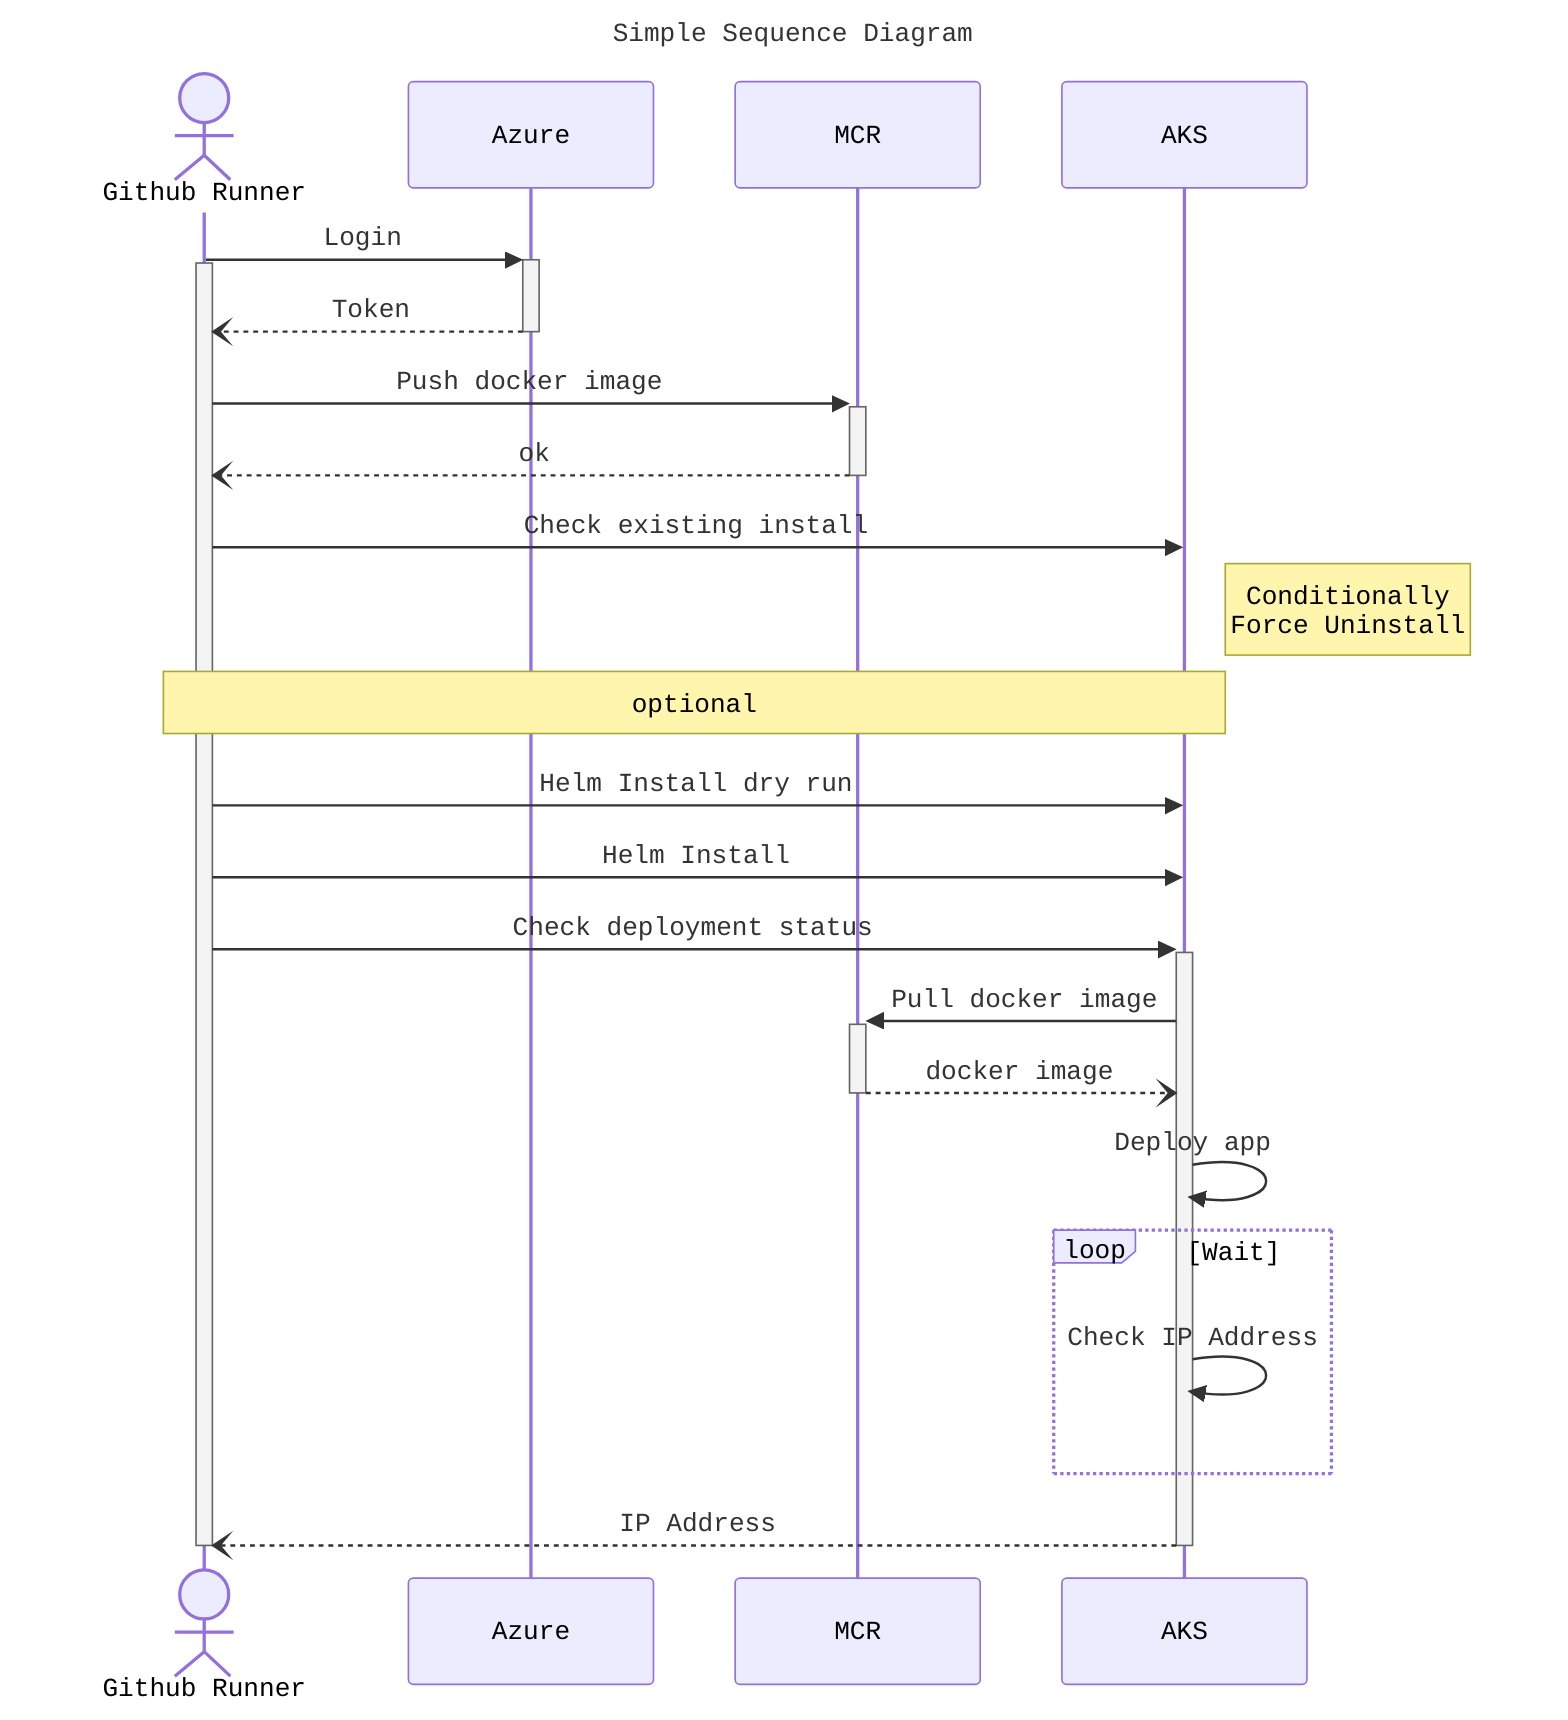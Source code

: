 ---
title: Simple Sequence Diagram
---
%%{init: {"theme": "light", "themeVariables": {"fontFamily": "Monospace"}}}%%
sequenceDiagram
  actor Github Runner
  participant Azure
  participant MCR
  participant AKS
  Github Runner->>+Azure:Login
  activate Github Runner
  Azure--)-Github Runner:Token
  Github Runner->>+MCR:Push docker image
  MCR--)-Github Runner:ok
  Github Runner->>AKS:Check existing install
  Note right of AKS: Conditionally<br/>Force Uninstall
  Note over Github Runner, AKS: optional
  Github Runner->>AKS:Helm Install dry run
  Github Runner->>AKS:Helm Install
  Github Runner->>+AKS:Check deployment status
  AKS->>+MCR:Pull docker image
  MCR--)-AKS:docker image
  AKS->>AKS:Deploy app
  loop Wait
  AKS->>AKS:Check IP Address
  end
  AKS--)-Github Runner:IP Address
  deactivate Github Runner